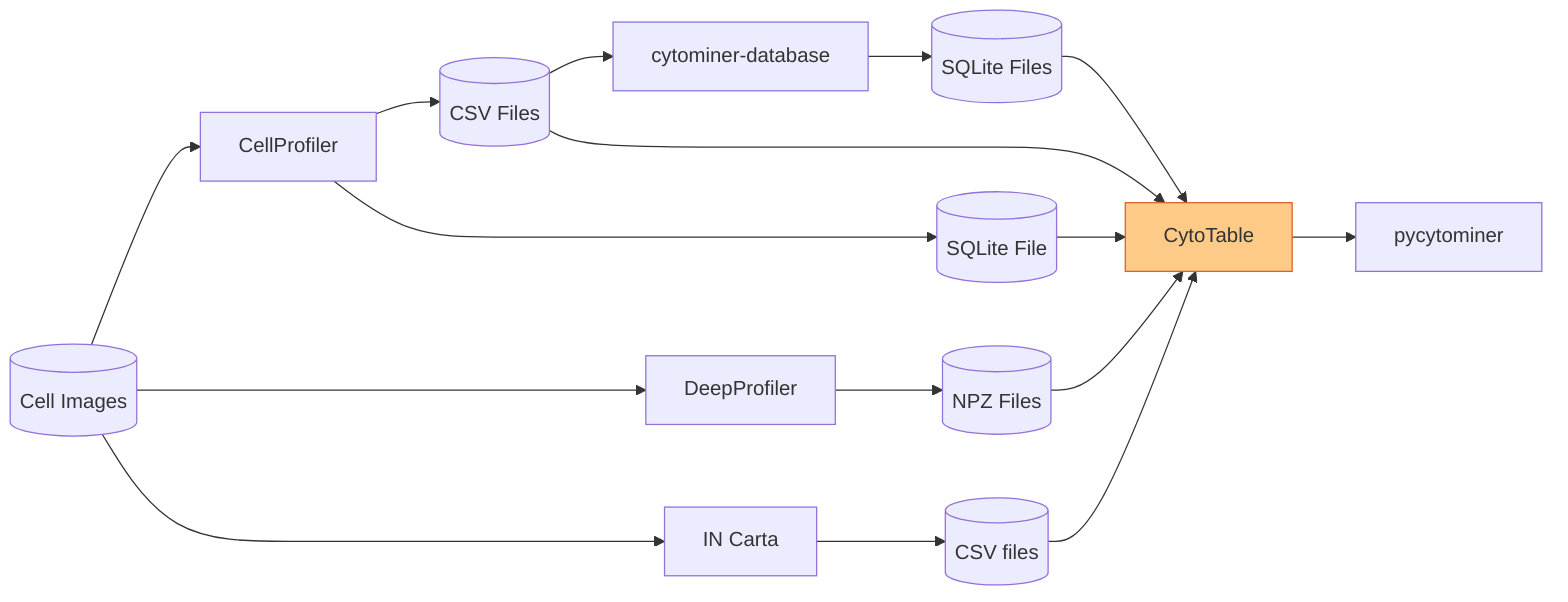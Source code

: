 flowchart LR

    images[(Cell Images)]
    CellProfiler
    csv[(CSV Files)]
    DeepProfiler
    npz[(NPZ Files)]
    cytominer-database
    sqlite[(SQLite Files)]
    cp_sqlite[(SQLite File)]
    in_carta[IN Carta]
    ic_csv[(CSV files)]
    pycytominer
    CytoTable

    images --> CellProfiler
    images --> DeepProfiler
     images --> in_carta
    CellProfiler --> csv
    CellProfiler --> cp_sqlite
    DeepProfiler --> npz
    csv --> cytominer-database
    cytominer-database --> sqlite
    in_carta --> ic_csv
    csv --> CytoTable
    npz --> CytoTable
    sqlite --> CytoTable
    cp_sqlite --> CytoTable
    ic_csv --> CytoTable
    CytoTable --> pycytominer

    style CytoTable fill:#FDCA88,stroke:#D96026;